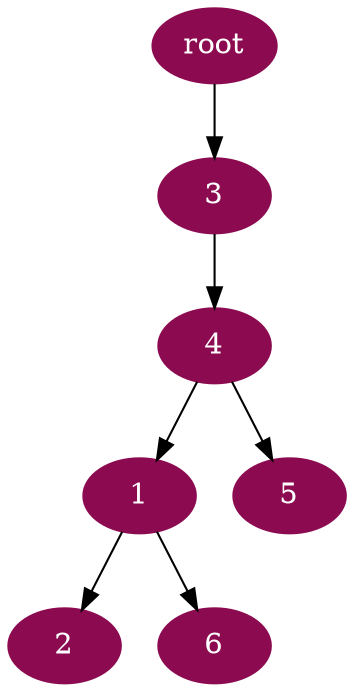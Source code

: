digraph G {
node [color=deeppink4, style=filled, fontcolor=white];
4 -> 1;
1 -> 2;
"root" -> 3;
3 -> 4;
4 -> 5;
1 -> 6;
}
